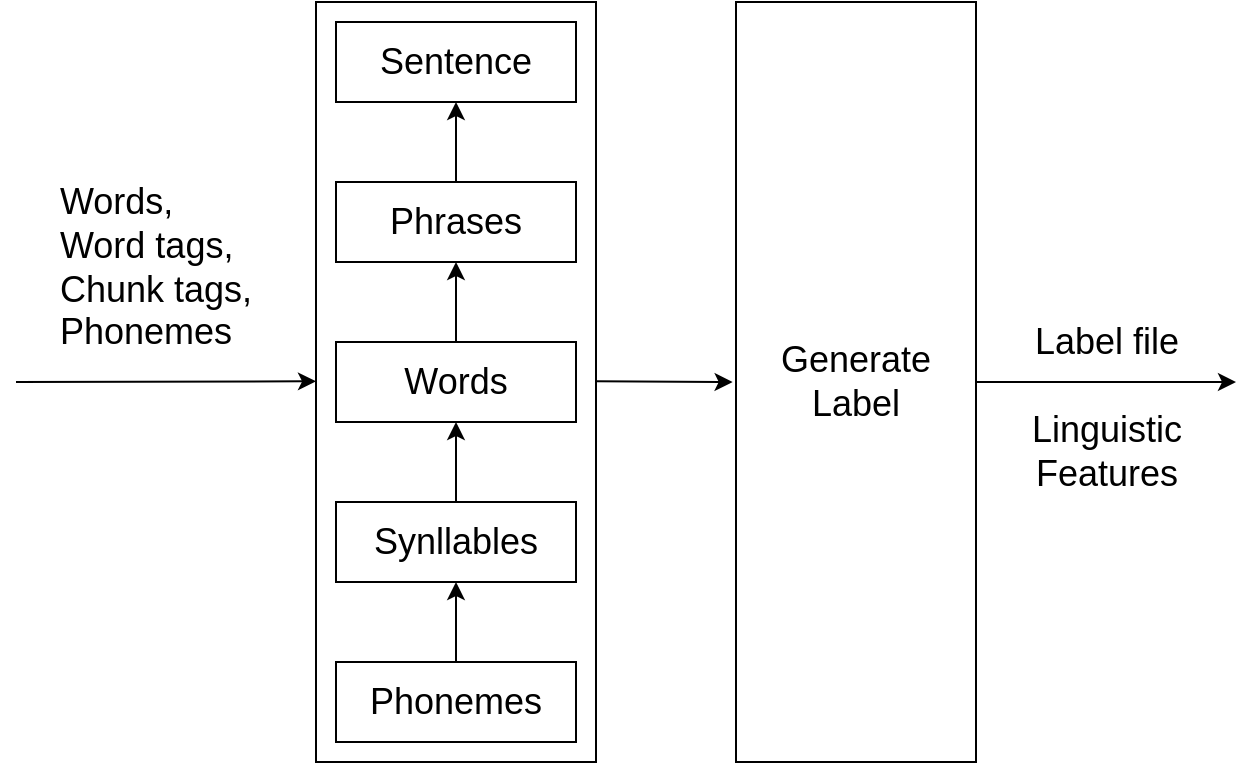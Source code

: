 <mxfile version="13.2.6" type="device"><diagram id="SerG5iUBJBti0x49qjnL" name="Page-1"><mxGraphModel dx="1422" dy="800" grid="1" gridSize="10" guides="1" tooltips="1" connect="1" arrows="1" fold="1" page="0" pageScale="1" pageWidth="827" pageHeight="1169" math="0" shadow="0"><root><mxCell id="0"/><mxCell id="1" parent="0"/><mxCell id="mVZvPiTSo3-lF_nvAI0i-34" value="" style="rounded=0;whiteSpace=wrap;html=1;" parent="1" vertex="1"><mxGeometry x="230" y="110" width="140" height="380" as="geometry"/></mxCell><mxCell id="mVZvPiTSo3-lF_nvAI0i-2" value="Sentence" style="rounded=0;whiteSpace=wrap;html=1;fontSize=18;" parent="1" vertex="1"><mxGeometry x="240" y="120" width="120" height="40" as="geometry"/></mxCell><mxCell id="mVZvPiTSo3-lF_nvAI0i-33" style="edgeStyle=orthogonalEdgeStyle;rounded=0;orthogonalLoop=1;jettySize=auto;html=1;exitX=0.5;exitY=0;exitDx=0;exitDy=0;entryX=0.5;entryY=1;entryDx=0;entryDy=0;" parent="1" source="mVZvPiTSo3-lF_nvAI0i-4" target="mVZvPiTSo3-lF_nvAI0i-2" edge="1"><mxGeometry relative="1" as="geometry"/></mxCell><mxCell id="mVZvPiTSo3-lF_nvAI0i-4" value="Phrases" style="rounded=0;whiteSpace=wrap;html=1;fontSize=18;" parent="1" vertex="1"><mxGeometry x="240" y="200" width="120" height="40" as="geometry"/></mxCell><mxCell id="mVZvPiTSo3-lF_nvAI0i-32" style="edgeStyle=orthogonalEdgeStyle;rounded=0;orthogonalLoop=1;jettySize=auto;html=1;exitX=0.5;exitY=0;exitDx=0;exitDy=0;entryX=0.5;entryY=1;entryDx=0;entryDy=0;" parent="1" source="mVZvPiTSo3-lF_nvAI0i-6" target="mVZvPiTSo3-lF_nvAI0i-4" edge="1"><mxGeometry relative="1" as="geometry"/></mxCell><mxCell id="mVZvPiTSo3-lF_nvAI0i-6" value="Words" style="rounded=0;whiteSpace=wrap;html=1;fontSize=18;" parent="1" vertex="1"><mxGeometry x="240" y="280" width="120" height="40" as="geometry"/></mxCell><mxCell id="mVZvPiTSo3-lF_nvAI0i-31" style="edgeStyle=orthogonalEdgeStyle;rounded=0;orthogonalLoop=1;jettySize=auto;html=1;exitX=0.5;exitY=0;exitDx=0;exitDy=0;" parent="1" source="mVZvPiTSo3-lF_nvAI0i-8" target="mVZvPiTSo3-lF_nvAI0i-6" edge="1"><mxGeometry relative="1" as="geometry"/></mxCell><mxCell id="mVZvPiTSo3-lF_nvAI0i-8" value="Synllables" style="rounded=0;whiteSpace=wrap;html=1;fontSize=18;" parent="1" vertex="1"><mxGeometry x="240" y="360" width="120" height="40" as="geometry"/></mxCell><mxCell id="mVZvPiTSo3-lF_nvAI0i-30" style="edgeStyle=orthogonalEdgeStyle;rounded=0;orthogonalLoop=1;jettySize=auto;html=1;entryX=0.5;entryY=1;entryDx=0;entryDy=0;" parent="1" source="mVZvPiTSo3-lF_nvAI0i-10" target="mVZvPiTSo3-lF_nvAI0i-8" edge="1"><mxGeometry relative="1" as="geometry"><Array as="points"><mxPoint x="300" y="430"/><mxPoint x="300" y="430"/></Array></mxGeometry></mxCell><mxCell id="mVZvPiTSo3-lF_nvAI0i-10" value="Phonemes" style="rounded=0;whiteSpace=wrap;html=1;fontSize=18;" parent="1" vertex="1"><mxGeometry x="240" y="440" width="120" height="40" as="geometry"/></mxCell><mxCell id="mVZvPiTSo3-lF_nvAI0i-15" value="Words,&lt;br&gt;Word tags,&lt;br&gt;Chunk tags,&lt;br&gt;Phonemes" style="text;html=1;strokeColor=none;fillColor=none;align=left;verticalAlign=middle;whiteSpace=wrap;rounded=0;fontSize=18;" parent="1" vertex="1"><mxGeometry x="100" y="190" width="110" height="105" as="geometry"/></mxCell><mxCell id="mVZvPiTSo3-lF_nvAI0i-17" value="Generate&lt;br&gt;Label" style="rounded=0;whiteSpace=wrap;html=1;fontSize=18;" parent="1" vertex="1"><mxGeometry x="440" y="110" width="120" height="380" as="geometry"/></mxCell><mxCell id="mVZvPiTSo3-lF_nvAI0i-18" value="Label file" style="text;html=1;align=center;verticalAlign=middle;resizable=0;points=[];autosize=1;fontSize=18;" parent="1" vertex="1"><mxGeometry x="580" y="265" width="90" height="30" as="geometry"/></mxCell><mxCell id="mVZvPiTSo3-lF_nvAI0i-19" value="Linguistic&lt;br style=&quot;font-size: 18px;&quot;&gt;Features" style="text;html=1;align=center;verticalAlign=middle;resizable=0;points=[];autosize=1;fontSize=18;" parent="1" vertex="1"><mxGeometry x="580" y="310" width="90" height="50" as="geometry"/></mxCell><mxCell id="mVZvPiTSo3-lF_nvAI0i-20" value="" style="endArrow=classic;html=1;" parent="1" edge="1"><mxGeometry width="50" height="50" relative="1" as="geometry"><mxPoint x="80" y="300" as="sourcePoint"/><mxPoint x="230" y="299.66" as="targetPoint"/></mxGeometry></mxCell><mxCell id="mVZvPiTSo3-lF_nvAI0i-21" value="" style="endArrow=classic;html=1;edgeStyle=orthogonalEdgeStyle;rounded=0;" parent="1" edge="1"><mxGeometry width="50" height="50" relative="1" as="geometry"><mxPoint x="560" y="300" as="sourcePoint"/><mxPoint x="690" y="300" as="targetPoint"/><Array as="points"><mxPoint x="595" y="300"/><mxPoint x="595" y="300"/></Array></mxGeometry></mxCell><mxCell id="mVZvPiTSo3-lF_nvAI0i-23" value="" style="endArrow=classic;html=1;entryX=-0.014;entryY=0.5;entryDx=0;entryDy=0;entryPerimeter=0;" parent="1" edge="1" target="mVZvPiTSo3-lF_nvAI0i-17"><mxGeometry width="50" height="50" relative="1" as="geometry"><mxPoint x="370" y="299.66" as="sourcePoint"/><mxPoint x="420" y="300.16" as="targetPoint"/></mxGeometry></mxCell></root></mxGraphModel></diagram></mxfile>